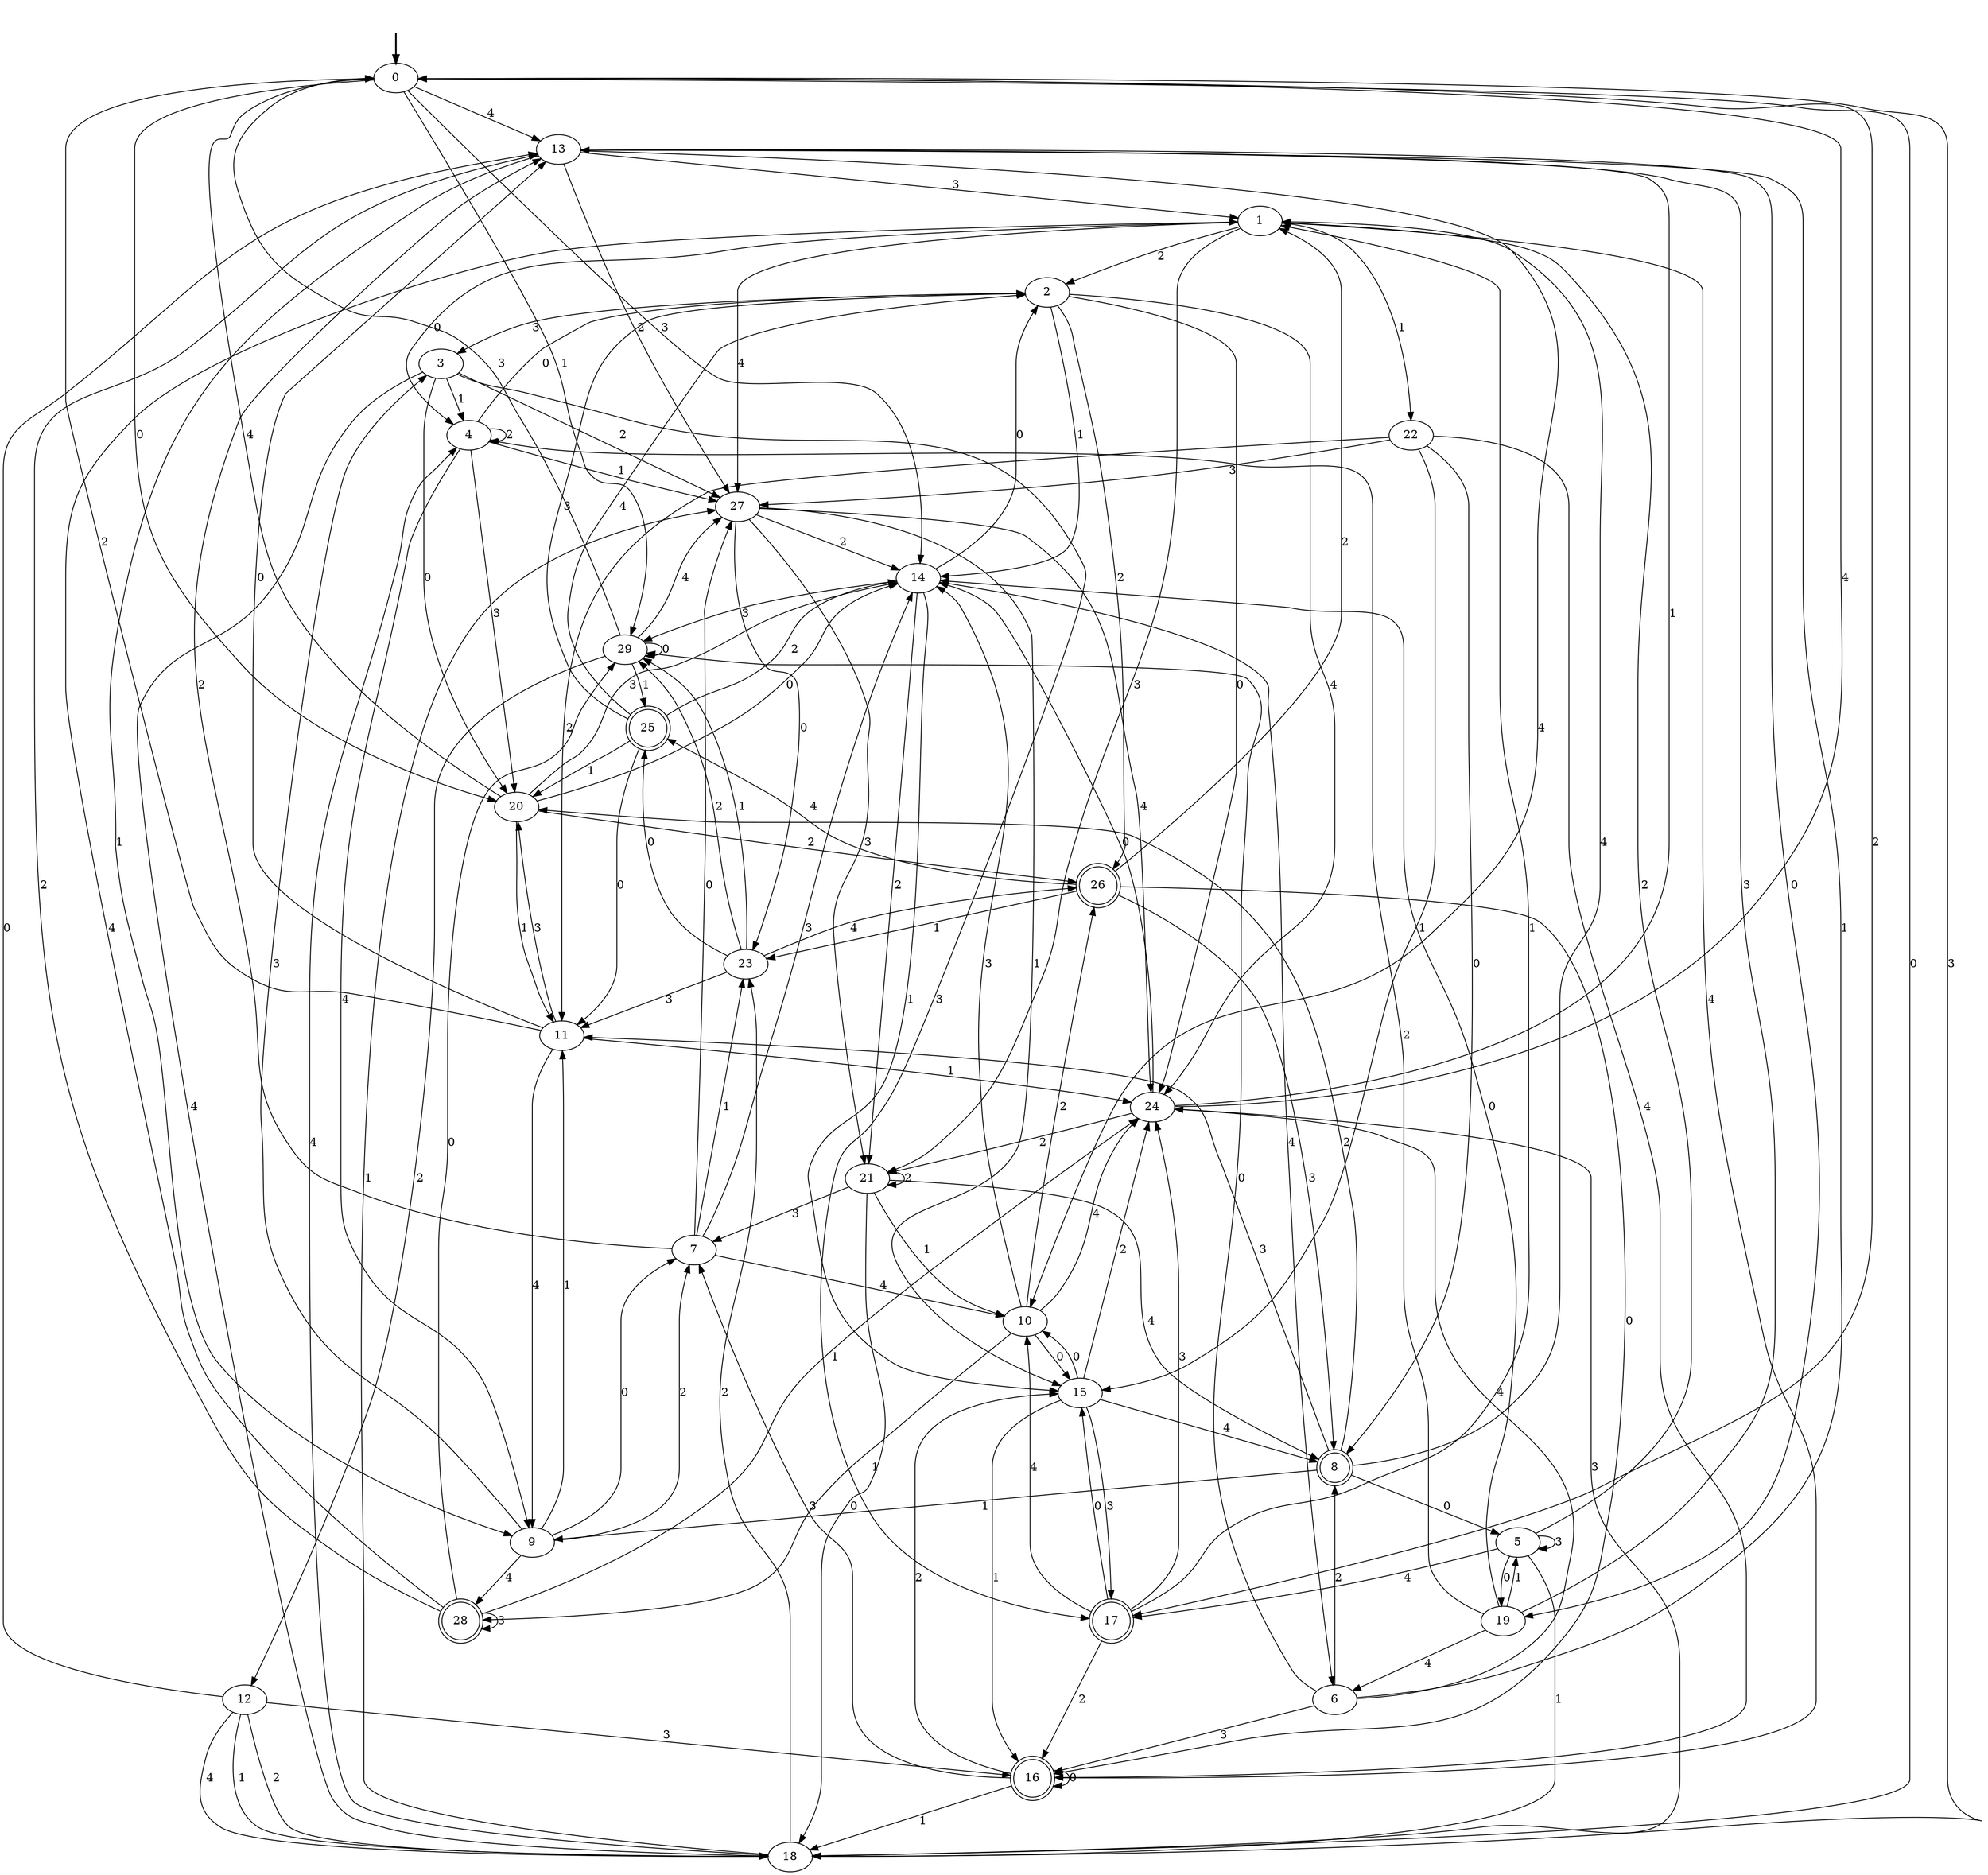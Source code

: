 digraph {
	fake [style=invisible]
	0 [root=true]
	1
	2
	3
	4
	5
	6
	7
	8 [shape=doublecircle]
	9
	10
	11
	12
	13
	14
	15
	16 [shape=doublecircle]
	17 [shape=doublecircle]
	18
	19
	20
	21
	22
	23
	24
	25 [shape=doublecircle]
	26 [shape=doublecircle]
	27
	28 [shape=doublecircle]
	29
	fake -> 0 [style=bold]
	13 -> 1 [label=3]
	18 -> 23 [label=2]
	25 -> 14 [label=2]
	29 -> 27 [label=4]
	0 -> 13 [label=4]
	5 -> 18 [label=1]
	6 -> 24 [label=4]
	28 -> 13 [label=2]
	19 -> 5 [label=1]
	8 -> 1 [label=4]
	29 -> 0 [label=3]
	18 -> 27 [label=1]
	4 -> 9 [label=4]
	8 -> 20 [label=2]
	22 -> 27 [label=3]
	10 -> 28 [label=1]
	14 -> 29 [label=3]
	29 -> 29 [label=0]
	6 -> 13 [label=1]
	10 -> 14 [label=3]
	2 -> 24 [label=0]
	14 -> 15 [label=1]
	12 -> 16 [label=3]
	11 -> 13 [label=0]
	9 -> 28 [label=4]
	20 -> 26 [label=2]
	23 -> 25 [label=0]
	12 -> 18 [label=4]
	8 -> 9 [label=1]
	15 -> 24 [label=2]
	29 -> 25 [label=1]
	22 -> 16 [label=4]
	0 -> 29 [label=1]
	7 -> 10 [label=4]
	2 -> 14 [label=1]
	5 -> 17 [label=4]
	22 -> 15 [label=1]
	20 -> 0 [label=4]
	24 -> 21 [label=2]
	21 -> 7 [label=3]
	8 -> 5 [label=0]
	25 -> 2 [label=4]
	2 -> 3 [label=3]
	16 -> 16 [label=0]
	19 -> 4 [label=2]
	7 -> 13 [label=2]
	19 -> 6 [label=4]
	21 -> 8 [label=4]
	11 -> 0 [label=2]
	3 -> 18 [label=4]
	9 -> 7 [label=0]
	12 -> 18 [label=1]
	17 -> 24 [label=3]
	8 -> 11 [label=3]
	17 -> 1 [label=1]
	13 -> 27 [label=2]
	20 -> 14 [label=3]
	26 -> 1 [label=2]
	27 -> 23 [label=0]
	3 -> 20 [label=0]
	11 -> 20 [label=3]
	6 -> 8 [label=2]
	24 -> 0 [label=4]
	0 -> 20 [label=0]
	27 -> 24 [label=4]
	13 -> 19 [label=0]
	10 -> 15 [label=0]
	14 -> 2 [label=0]
	1 -> 27 [label=4]
	12 -> 18 [label=2]
	17 -> 16 [label=2]
	10 -> 24 [label=4]
	20 -> 14 [label=0]
	20 -> 11 [label=1]
	1 -> 21 [label=3]
	4 -> 20 [label=3]
	14 -> 21 [label=2]
	22 -> 8 [label=0]
	13 -> 9 [label=1]
	9 -> 3 [label=3]
	15 -> 17 [label=3]
	7 -> 27 [label=0]
	1 -> 4 [label=0]
	16 -> 18 [label=1]
	28 -> 1 [label=4]
	0 -> 17 [label=2]
	27 -> 15 [label=1]
	4 -> 27 [label=1]
	7 -> 23 [label=1]
	4 -> 4 [label=2]
	26 -> 16 [label=0]
	16 -> 7 [label=3]
	18 -> 0 [label=0]
	5 -> 1 [label=2]
	28 -> 24 [label=1]
	19 -> 14 [label=0]
	26 -> 8 [label=3]
	22 -> 11 [label=2]
	26 -> 25 [label=4]
	23 -> 29 [label=2]
	3 -> 27 [label=2]
	28 -> 29 [label=0]
	3 -> 4 [label=1]
	9 -> 7 [label=2]
	21 -> 18 [label=0]
	7 -> 14 [label=3]
	2 -> 24 [label=4]
	11 -> 24 [label=1]
	9 -> 11 [label=1]
	25 -> 20 [label=1]
	17 -> 15 [label=0]
	24 -> 18 [label=3]
	5 -> 5 [label=3]
	1 -> 22 [label=1]
	21 -> 21 [label=2]
	0 -> 14 [label=3]
	1 -> 2 [label=2]
	2 -> 26 [label=2]
	19 -> 13 [label=3]
	23 -> 29 [label=1]
	25 -> 2 [label=3]
	6 -> 29 [label=0]
	21 -> 10 [label=1]
	23 -> 26 [label=4]
	29 -> 12 [label=2]
	4 -> 2 [label=0]
	10 -> 26 [label=2]
	28 -> 28 [label=3]
	15 -> 8 [label=4]
	17 -> 10 [label=4]
	16 -> 15 [label=2]
	14 -> 6 [label=4]
	18 -> 0 [label=3]
	23 -> 11 [label=3]
	27 -> 21 [label=3]
	24 -> 14 [label=0]
	25 -> 11 [label=0]
	15 -> 10 [label=0]
	5 -> 19 [label=0]
	15 -> 16 [label=1]
	3 -> 17 [label=3]
	11 -> 9 [label=4]
	26 -> 23 [label=1]
	13 -> 10 [label=4]
	16 -> 1 [label=4]
	6 -> 16 [label=3]
	27 -> 14 [label=2]
	12 -> 13 [label=0]
	24 -> 13 [label=1]
	18 -> 4 [label=4]
}

